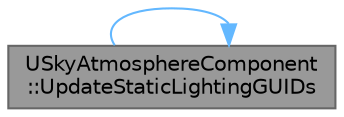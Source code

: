 digraph "USkyAtmosphereComponent::UpdateStaticLightingGUIDs"
{
 // INTERACTIVE_SVG=YES
 // LATEX_PDF_SIZE
  bgcolor="transparent";
  edge [fontname=Helvetica,fontsize=10,labelfontname=Helvetica,labelfontsize=10];
  node [fontname=Helvetica,fontsize=10,shape=box,height=0.2,width=0.4];
  rankdir="LR";
  Node1 [id="Node000001",label="USkyAtmosphereComponent\l::UpdateStaticLightingGUIDs",height=0.2,width=0.4,color="gray40", fillcolor="grey60", style="filled", fontcolor="black",tooltip="Update static lighting GUIDs."];
  Node1 -> Node1 [id="edge1_Node000001_Node000001",color="steelblue1",style="solid",tooltip=" "];
}
